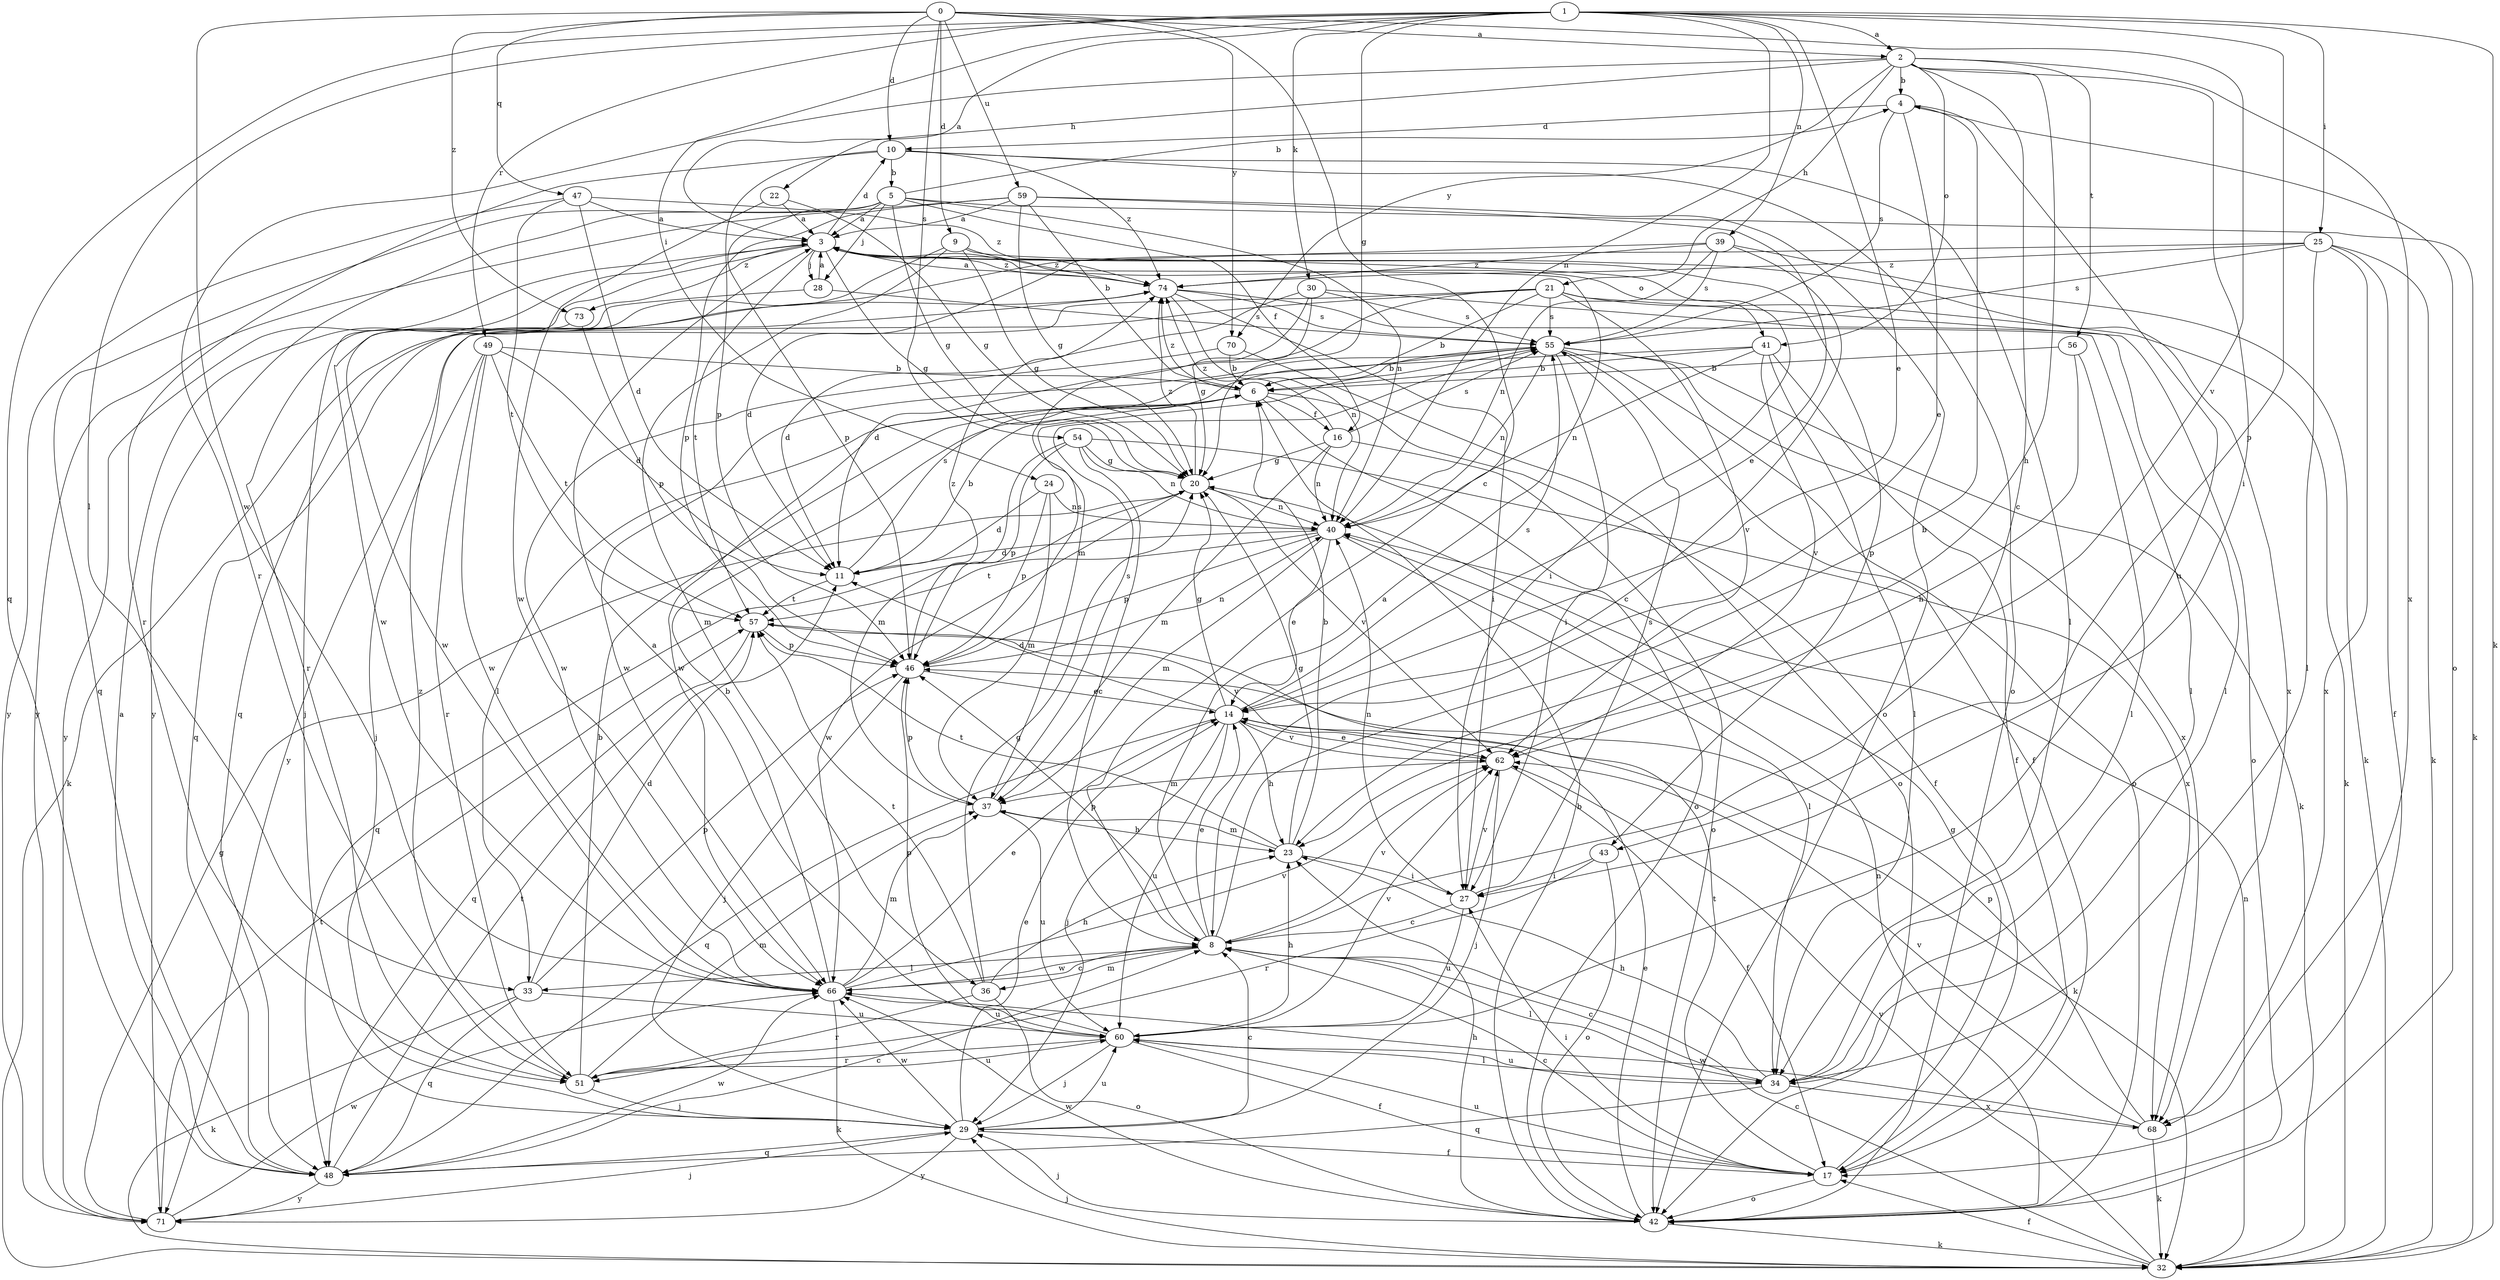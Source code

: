 strict digraph  {
0;
1;
2;
3;
4;
5;
6;
8;
9;
10;
11;
14;
16;
17;
20;
21;
22;
23;
24;
25;
27;
28;
29;
30;
32;
33;
34;
36;
37;
39;
40;
41;
42;
43;
46;
47;
48;
49;
51;
54;
55;
56;
57;
59;
60;
62;
66;
68;
70;
71;
73;
74;
0 -> 2  [label=a];
0 -> 8  [label=c];
0 -> 9  [label=d];
0 -> 10  [label=d];
0 -> 47  [label=q];
0 -> 54  [label=s];
0 -> 59  [label=u];
0 -> 62  [label=v];
0 -> 66  [label=w];
0 -> 70  [label=y];
0 -> 73  [label=z];
1 -> 2  [label=a];
1 -> 3  [label=a];
1 -> 14  [label=e];
1 -> 20  [label=g];
1 -> 24  [label=i];
1 -> 25  [label=i];
1 -> 30  [label=k];
1 -> 32  [label=k];
1 -> 33  [label=l];
1 -> 39  [label=n];
1 -> 40  [label=n];
1 -> 43  [label=p];
1 -> 48  [label=q];
1 -> 49  [label=r];
2 -> 4  [label=b];
2 -> 8  [label=c];
2 -> 21  [label=h];
2 -> 22  [label=h];
2 -> 23  [label=h];
2 -> 27  [label=i];
2 -> 41  [label=o];
2 -> 51  [label=r];
2 -> 56  [label=t];
2 -> 68  [label=x];
2 -> 70  [label=y];
3 -> 10  [label=d];
3 -> 20  [label=g];
3 -> 28  [label=j];
3 -> 41  [label=o];
3 -> 43  [label=p];
3 -> 51  [label=r];
3 -> 57  [label=t];
3 -> 68  [label=x];
3 -> 71  [label=y];
3 -> 73  [label=z];
3 -> 74  [label=z];
4 -> 10  [label=d];
4 -> 14  [label=e];
4 -> 42  [label=o];
4 -> 55  [label=s];
4 -> 60  [label=u];
5 -> 3  [label=a];
5 -> 4  [label=b];
5 -> 16  [label=f];
5 -> 20  [label=g];
5 -> 28  [label=j];
5 -> 32  [label=k];
5 -> 40  [label=n];
5 -> 46  [label=p];
5 -> 48  [label=q];
5 -> 71  [label=y];
6 -> 16  [label=f];
6 -> 17  [label=f];
6 -> 33  [label=l];
6 -> 42  [label=o];
6 -> 74  [label=z];
8 -> 3  [label=a];
8 -> 4  [label=b];
8 -> 14  [label=e];
8 -> 33  [label=l];
8 -> 34  [label=l];
8 -> 36  [label=m];
8 -> 46  [label=p];
8 -> 62  [label=v];
8 -> 66  [label=w];
9 -> 20  [label=g];
9 -> 27  [label=i];
9 -> 36  [label=m];
9 -> 66  [label=w];
9 -> 74  [label=z];
10 -> 5  [label=b];
10 -> 34  [label=l];
10 -> 42  [label=o];
10 -> 46  [label=p];
10 -> 51  [label=r];
10 -> 74  [label=z];
11 -> 6  [label=b];
11 -> 55  [label=s];
11 -> 57  [label=t];
14 -> 11  [label=d];
14 -> 20  [label=g];
14 -> 23  [label=h];
14 -> 29  [label=j];
14 -> 32  [label=k];
14 -> 48  [label=q];
14 -> 55  [label=s];
14 -> 60  [label=u];
14 -> 62  [label=v];
16 -> 20  [label=g];
16 -> 37  [label=m];
16 -> 40  [label=n];
16 -> 42  [label=o];
16 -> 55  [label=s];
16 -> 74  [label=z];
17 -> 8  [label=c];
17 -> 20  [label=g];
17 -> 27  [label=i];
17 -> 42  [label=o];
17 -> 57  [label=t];
17 -> 60  [label=u];
20 -> 40  [label=n];
20 -> 48  [label=q];
20 -> 62  [label=v];
20 -> 66  [label=w];
20 -> 74  [label=z];
21 -> 6  [label=b];
21 -> 11  [label=d];
21 -> 32  [label=k];
21 -> 42  [label=o];
21 -> 48  [label=q];
21 -> 55  [label=s];
21 -> 62  [label=v];
21 -> 71  [label=y];
22 -> 3  [label=a];
22 -> 20  [label=g];
22 -> 66  [label=w];
23 -> 6  [label=b];
23 -> 20  [label=g];
23 -> 27  [label=i];
23 -> 37  [label=m];
23 -> 57  [label=t];
24 -> 11  [label=d];
24 -> 37  [label=m];
24 -> 40  [label=n];
24 -> 46  [label=p];
25 -> 11  [label=d];
25 -> 17  [label=f];
25 -> 32  [label=k];
25 -> 34  [label=l];
25 -> 55  [label=s];
25 -> 68  [label=x];
25 -> 74  [label=z];
27 -> 8  [label=c];
27 -> 40  [label=n];
27 -> 55  [label=s];
27 -> 60  [label=u];
27 -> 62  [label=v];
28 -> 3  [label=a];
28 -> 29  [label=j];
28 -> 55  [label=s];
29 -> 8  [label=c];
29 -> 14  [label=e];
29 -> 17  [label=f];
29 -> 48  [label=q];
29 -> 60  [label=u];
29 -> 66  [label=w];
29 -> 71  [label=y];
30 -> 11  [label=d];
30 -> 20  [label=g];
30 -> 34  [label=l];
30 -> 37  [label=m];
30 -> 55  [label=s];
32 -> 8  [label=c];
32 -> 17  [label=f];
32 -> 29  [label=j];
32 -> 40  [label=n];
32 -> 62  [label=v];
33 -> 11  [label=d];
33 -> 32  [label=k];
33 -> 46  [label=p];
33 -> 48  [label=q];
33 -> 60  [label=u];
34 -> 8  [label=c];
34 -> 23  [label=h];
34 -> 48  [label=q];
34 -> 60  [label=u];
34 -> 68  [label=x];
36 -> 20  [label=g];
36 -> 23  [label=h];
36 -> 42  [label=o];
36 -> 51  [label=r];
36 -> 57  [label=t];
37 -> 23  [label=h];
37 -> 46  [label=p];
37 -> 55  [label=s];
37 -> 60  [label=u];
39 -> 8  [label=c];
39 -> 32  [label=k];
39 -> 40  [label=n];
39 -> 48  [label=q];
39 -> 55  [label=s];
39 -> 74  [label=z];
40 -> 11  [label=d];
40 -> 14  [label=e];
40 -> 34  [label=l];
40 -> 37  [label=m];
40 -> 46  [label=p];
40 -> 57  [label=t];
41 -> 6  [label=b];
41 -> 17  [label=f];
41 -> 34  [label=l];
41 -> 40  [label=n];
41 -> 62  [label=v];
41 -> 66  [label=w];
42 -> 6  [label=b];
42 -> 14  [label=e];
42 -> 23  [label=h];
42 -> 29  [label=j];
42 -> 32  [label=k];
42 -> 40  [label=n];
42 -> 66  [label=w];
43 -> 27  [label=i];
43 -> 42  [label=o];
43 -> 51  [label=r];
46 -> 14  [label=e];
46 -> 29  [label=j];
46 -> 40  [label=n];
46 -> 55  [label=s];
46 -> 74  [label=z];
47 -> 3  [label=a];
47 -> 11  [label=d];
47 -> 57  [label=t];
47 -> 71  [label=y];
47 -> 74  [label=z];
48 -> 3  [label=a];
48 -> 8  [label=c];
48 -> 57  [label=t];
48 -> 66  [label=w];
48 -> 71  [label=y];
49 -> 6  [label=b];
49 -> 11  [label=d];
49 -> 29  [label=j];
49 -> 51  [label=r];
49 -> 57  [label=t];
49 -> 66  [label=w];
51 -> 6  [label=b];
51 -> 29  [label=j];
51 -> 37  [label=m];
51 -> 60  [label=u];
51 -> 74  [label=z];
54 -> 8  [label=c];
54 -> 20  [label=g];
54 -> 37  [label=m];
54 -> 40  [label=n];
54 -> 46  [label=p];
54 -> 68  [label=x];
55 -> 6  [label=b];
55 -> 17  [label=f];
55 -> 27  [label=i];
55 -> 32  [label=k];
55 -> 40  [label=n];
55 -> 42  [label=o];
55 -> 66  [label=w];
55 -> 68  [label=x];
56 -> 6  [label=b];
56 -> 23  [label=h];
56 -> 34  [label=l];
57 -> 46  [label=p];
57 -> 48  [label=q];
57 -> 62  [label=v];
59 -> 3  [label=a];
59 -> 6  [label=b];
59 -> 14  [label=e];
59 -> 20  [label=g];
59 -> 42  [label=o];
59 -> 46  [label=p];
59 -> 71  [label=y];
60 -> 3  [label=a];
60 -> 17  [label=f];
60 -> 23  [label=h];
60 -> 29  [label=j];
60 -> 34  [label=l];
60 -> 46  [label=p];
60 -> 51  [label=r];
60 -> 62  [label=v];
62 -> 14  [label=e];
62 -> 17  [label=f];
62 -> 29  [label=j];
62 -> 37  [label=m];
66 -> 6  [label=b];
66 -> 8  [label=c];
66 -> 14  [label=e];
66 -> 32  [label=k];
66 -> 37  [label=m];
66 -> 60  [label=u];
66 -> 62  [label=v];
68 -> 32  [label=k];
68 -> 46  [label=p];
68 -> 62  [label=v];
68 -> 66  [label=w];
70 -> 6  [label=b];
70 -> 42  [label=o];
70 -> 66  [label=w];
71 -> 20  [label=g];
71 -> 29  [label=j];
71 -> 57  [label=t];
71 -> 66  [label=w];
73 -> 46  [label=p];
73 -> 66  [label=w];
74 -> 3  [label=a];
74 -> 27  [label=i];
74 -> 32  [label=k];
74 -> 34  [label=l];
74 -> 40  [label=n];
74 -> 55  [label=s];
}
